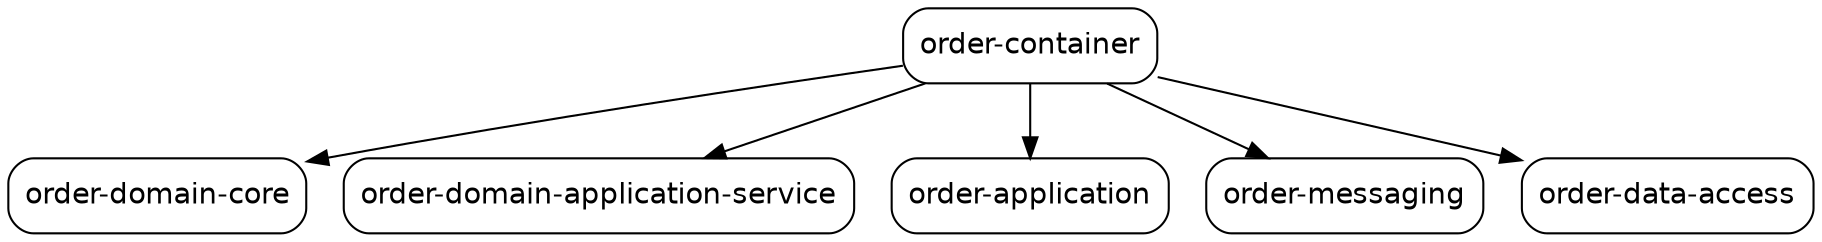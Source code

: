 digraph "order-container" {
  node [shape="box",style="rounded",fontname="Helvetica",fontsize="14"]
  edge [fontsize="10",fontname="Helvetica"]

  // Node Definitions:
  "com.food.ordring.system:order-container:jar"[label=<order-container>]
  "com.food.ordring.system:order-domain-core:jar"[label=<order-domain-core>]
  "com.food.ordring.system:order-domain-application-service:jar"[label=<order-domain-application-service>]
  "com.food.ordring.system:order-application:jar"[label=<order-application>]
  "com.food.ordring.system:order-messaging:jar"[label=<order-messaging>]
  "com.food.ordring.system:order-data-access:jar"[label=<order-data-access>]

  // Edge Definitions:
  "com.food.ordring.system:order-container:jar" -> "com.food.ordring.system:order-domain-core:jar"
  "com.food.ordring.system:order-container:jar" -> "com.food.ordring.system:order-domain-application-service:jar"
  "com.food.ordring.system:order-container:jar" -> "com.food.ordring.system:order-application:jar"
  "com.food.ordring.system:order-container:jar" -> "com.food.ordring.system:order-messaging:jar"
  "com.food.ordring.system:order-container:jar" -> "com.food.ordring.system:order-data-access:jar"
}